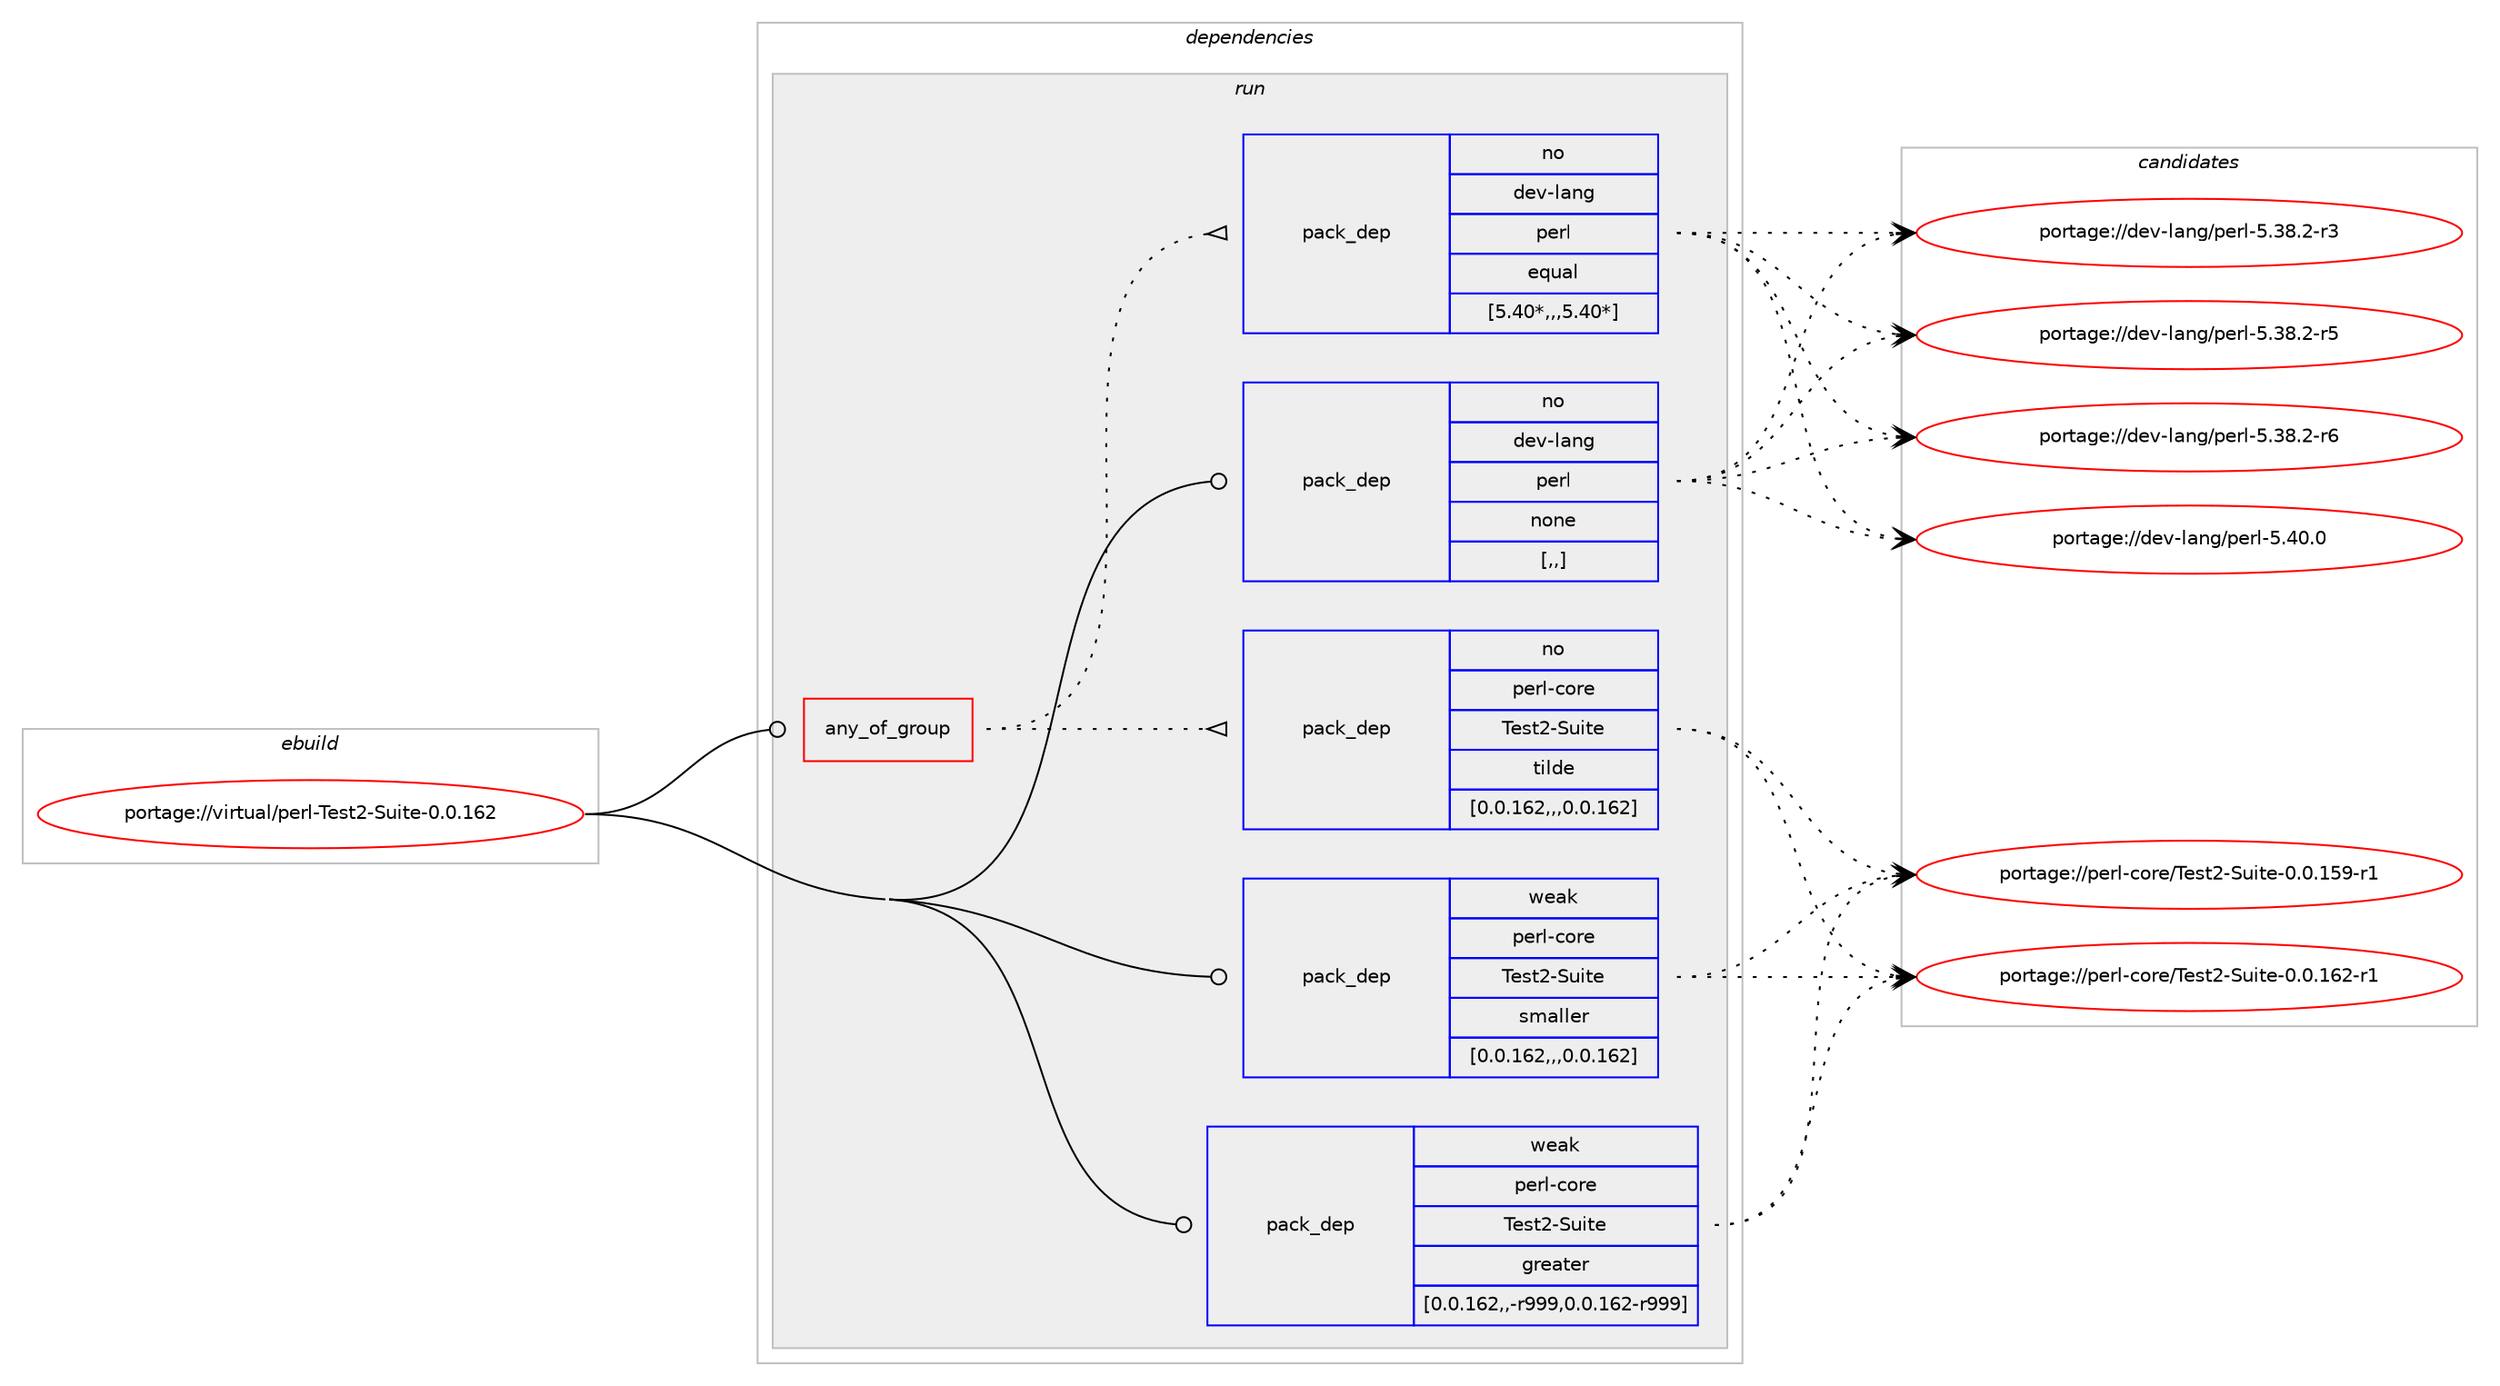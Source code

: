 digraph prolog {

# *************
# Graph options
# *************

newrank=true;
concentrate=true;
compound=true;
graph [rankdir=LR,fontname=Helvetica,fontsize=10,ranksep=1.5];#, ranksep=2.5, nodesep=0.2];
edge  [arrowhead=vee];
node  [fontname=Helvetica,fontsize=10];

# **********
# The ebuild
# **********

subgraph cluster_leftcol {
color=gray;
rank=same;
label=<<i>ebuild</i>>;
id [label="portage://virtual/perl-Test2-Suite-0.0.162", color=red, width=4, href="../virtual/perl-Test2-Suite-0.0.162.svg"];
}

# ****************
# The dependencies
# ****************

subgraph cluster_midcol {
color=gray;
label=<<i>dependencies</i>>;
subgraph cluster_compile {
fillcolor="#eeeeee";
style=filled;
label=<<i>compile</i>>;
}
subgraph cluster_compileandrun {
fillcolor="#eeeeee";
style=filled;
label=<<i>compile and run</i>>;
}
subgraph cluster_run {
fillcolor="#eeeeee";
style=filled;
label=<<i>run</i>>;
subgraph any2908 {
dependency434956 [label=<<TABLE BORDER="0" CELLBORDER="1" CELLSPACING="0" CELLPADDING="4"><TR><TD CELLPADDING="10">any_of_group</TD></TR></TABLE>>, shape=none, color=red];subgraph pack316008 {
dependency434957 [label=<<TABLE BORDER="0" CELLBORDER="1" CELLSPACING="0" CELLPADDING="4" WIDTH="220"><TR><TD ROWSPAN="6" CELLPADDING="30">pack_dep</TD></TR><TR><TD WIDTH="110">no</TD></TR><TR><TD>dev-lang</TD></TR><TR><TD>perl</TD></TR><TR><TD>equal</TD></TR><TR><TD>[5.40*,,,5.40*]</TD></TR></TABLE>>, shape=none, color=blue];
}
dependency434956:e -> dependency434957:w [weight=20,style="dotted",arrowhead="oinv"];
subgraph pack316009 {
dependency434958 [label=<<TABLE BORDER="0" CELLBORDER="1" CELLSPACING="0" CELLPADDING="4" WIDTH="220"><TR><TD ROWSPAN="6" CELLPADDING="30">pack_dep</TD></TR><TR><TD WIDTH="110">no</TD></TR><TR><TD>perl-core</TD></TR><TR><TD>Test2-Suite</TD></TR><TR><TD>tilde</TD></TR><TR><TD>[0.0.162,,,0.0.162]</TD></TR></TABLE>>, shape=none, color=blue];
}
dependency434956:e -> dependency434958:w [weight=20,style="dotted",arrowhead="oinv"];
}
id:e -> dependency434956:w [weight=20,style="solid",arrowhead="odot"];
subgraph pack316010 {
dependency434959 [label=<<TABLE BORDER="0" CELLBORDER="1" CELLSPACING="0" CELLPADDING="4" WIDTH="220"><TR><TD ROWSPAN="6" CELLPADDING="30">pack_dep</TD></TR><TR><TD WIDTH="110">no</TD></TR><TR><TD>dev-lang</TD></TR><TR><TD>perl</TD></TR><TR><TD>none</TD></TR><TR><TD>[,,]</TD></TR></TABLE>>, shape=none, color=blue];
}
id:e -> dependency434959:w [weight=20,style="solid",arrowhead="odot"];
subgraph pack316011 {
dependency434960 [label=<<TABLE BORDER="0" CELLBORDER="1" CELLSPACING="0" CELLPADDING="4" WIDTH="220"><TR><TD ROWSPAN="6" CELLPADDING="30">pack_dep</TD></TR><TR><TD WIDTH="110">weak</TD></TR><TR><TD>perl-core</TD></TR><TR><TD>Test2-Suite</TD></TR><TR><TD>greater</TD></TR><TR><TD>[0.0.162,,-r999,0.0.162-r999]</TD></TR></TABLE>>, shape=none, color=blue];
}
id:e -> dependency434960:w [weight=20,style="solid",arrowhead="odot"];
subgraph pack316012 {
dependency434961 [label=<<TABLE BORDER="0" CELLBORDER="1" CELLSPACING="0" CELLPADDING="4" WIDTH="220"><TR><TD ROWSPAN="6" CELLPADDING="30">pack_dep</TD></TR><TR><TD WIDTH="110">weak</TD></TR><TR><TD>perl-core</TD></TR><TR><TD>Test2-Suite</TD></TR><TR><TD>smaller</TD></TR><TR><TD>[0.0.162,,,0.0.162]</TD></TR></TABLE>>, shape=none, color=blue];
}
id:e -> dependency434961:w [weight=20,style="solid",arrowhead="odot"];
}
}

# **************
# The candidates
# **************

subgraph cluster_choices {
rank=same;
color=gray;
label=<<i>candidates</i>>;

subgraph choice316008 {
color=black;
nodesep=1;
choice100101118451089711010347112101114108455346515646504511451 [label="portage://dev-lang/perl-5.38.2-r3", color=red, width=4,href="../dev-lang/perl-5.38.2-r3.svg"];
choice100101118451089711010347112101114108455346515646504511453 [label="portage://dev-lang/perl-5.38.2-r5", color=red, width=4,href="../dev-lang/perl-5.38.2-r5.svg"];
choice100101118451089711010347112101114108455346515646504511454 [label="portage://dev-lang/perl-5.38.2-r6", color=red, width=4,href="../dev-lang/perl-5.38.2-r6.svg"];
choice10010111845108971101034711210111410845534652484648 [label="portage://dev-lang/perl-5.40.0", color=red, width=4,href="../dev-lang/perl-5.40.0.svg"];
dependency434957:e -> choice100101118451089711010347112101114108455346515646504511451:w [style=dotted,weight="100"];
dependency434957:e -> choice100101118451089711010347112101114108455346515646504511453:w [style=dotted,weight="100"];
dependency434957:e -> choice100101118451089711010347112101114108455346515646504511454:w [style=dotted,weight="100"];
dependency434957:e -> choice10010111845108971101034711210111410845534652484648:w [style=dotted,weight="100"];
}
subgraph choice316009 {
color=black;
nodesep=1;
choice1121011141084599111114101478410111511650458311710511610145484648464953574511449 [label="portage://perl-core/Test2-Suite-0.0.159-r1", color=red, width=4,href="../perl-core/Test2-Suite-0.0.159-r1.svg"];
choice1121011141084599111114101478410111511650458311710511610145484648464954504511449 [label="portage://perl-core/Test2-Suite-0.0.162-r1", color=red, width=4,href="../perl-core/Test2-Suite-0.0.162-r1.svg"];
dependency434958:e -> choice1121011141084599111114101478410111511650458311710511610145484648464953574511449:w [style=dotted,weight="100"];
dependency434958:e -> choice1121011141084599111114101478410111511650458311710511610145484648464954504511449:w [style=dotted,weight="100"];
}
subgraph choice316010 {
color=black;
nodesep=1;
choice100101118451089711010347112101114108455346515646504511451 [label="portage://dev-lang/perl-5.38.2-r3", color=red, width=4,href="../dev-lang/perl-5.38.2-r3.svg"];
choice100101118451089711010347112101114108455346515646504511453 [label="portage://dev-lang/perl-5.38.2-r5", color=red, width=4,href="../dev-lang/perl-5.38.2-r5.svg"];
choice100101118451089711010347112101114108455346515646504511454 [label="portage://dev-lang/perl-5.38.2-r6", color=red, width=4,href="../dev-lang/perl-5.38.2-r6.svg"];
choice10010111845108971101034711210111410845534652484648 [label="portage://dev-lang/perl-5.40.0", color=red, width=4,href="../dev-lang/perl-5.40.0.svg"];
dependency434959:e -> choice100101118451089711010347112101114108455346515646504511451:w [style=dotted,weight="100"];
dependency434959:e -> choice100101118451089711010347112101114108455346515646504511453:w [style=dotted,weight="100"];
dependency434959:e -> choice100101118451089711010347112101114108455346515646504511454:w [style=dotted,weight="100"];
dependency434959:e -> choice10010111845108971101034711210111410845534652484648:w [style=dotted,weight="100"];
}
subgraph choice316011 {
color=black;
nodesep=1;
choice1121011141084599111114101478410111511650458311710511610145484648464953574511449 [label="portage://perl-core/Test2-Suite-0.0.159-r1", color=red, width=4,href="../perl-core/Test2-Suite-0.0.159-r1.svg"];
choice1121011141084599111114101478410111511650458311710511610145484648464954504511449 [label="portage://perl-core/Test2-Suite-0.0.162-r1", color=red, width=4,href="../perl-core/Test2-Suite-0.0.162-r1.svg"];
dependency434960:e -> choice1121011141084599111114101478410111511650458311710511610145484648464953574511449:w [style=dotted,weight="100"];
dependency434960:e -> choice1121011141084599111114101478410111511650458311710511610145484648464954504511449:w [style=dotted,weight="100"];
}
subgraph choice316012 {
color=black;
nodesep=1;
choice1121011141084599111114101478410111511650458311710511610145484648464953574511449 [label="portage://perl-core/Test2-Suite-0.0.159-r1", color=red, width=4,href="../perl-core/Test2-Suite-0.0.159-r1.svg"];
choice1121011141084599111114101478410111511650458311710511610145484648464954504511449 [label="portage://perl-core/Test2-Suite-0.0.162-r1", color=red, width=4,href="../perl-core/Test2-Suite-0.0.162-r1.svg"];
dependency434961:e -> choice1121011141084599111114101478410111511650458311710511610145484648464953574511449:w [style=dotted,weight="100"];
dependency434961:e -> choice1121011141084599111114101478410111511650458311710511610145484648464954504511449:w [style=dotted,weight="100"];
}
}

}
